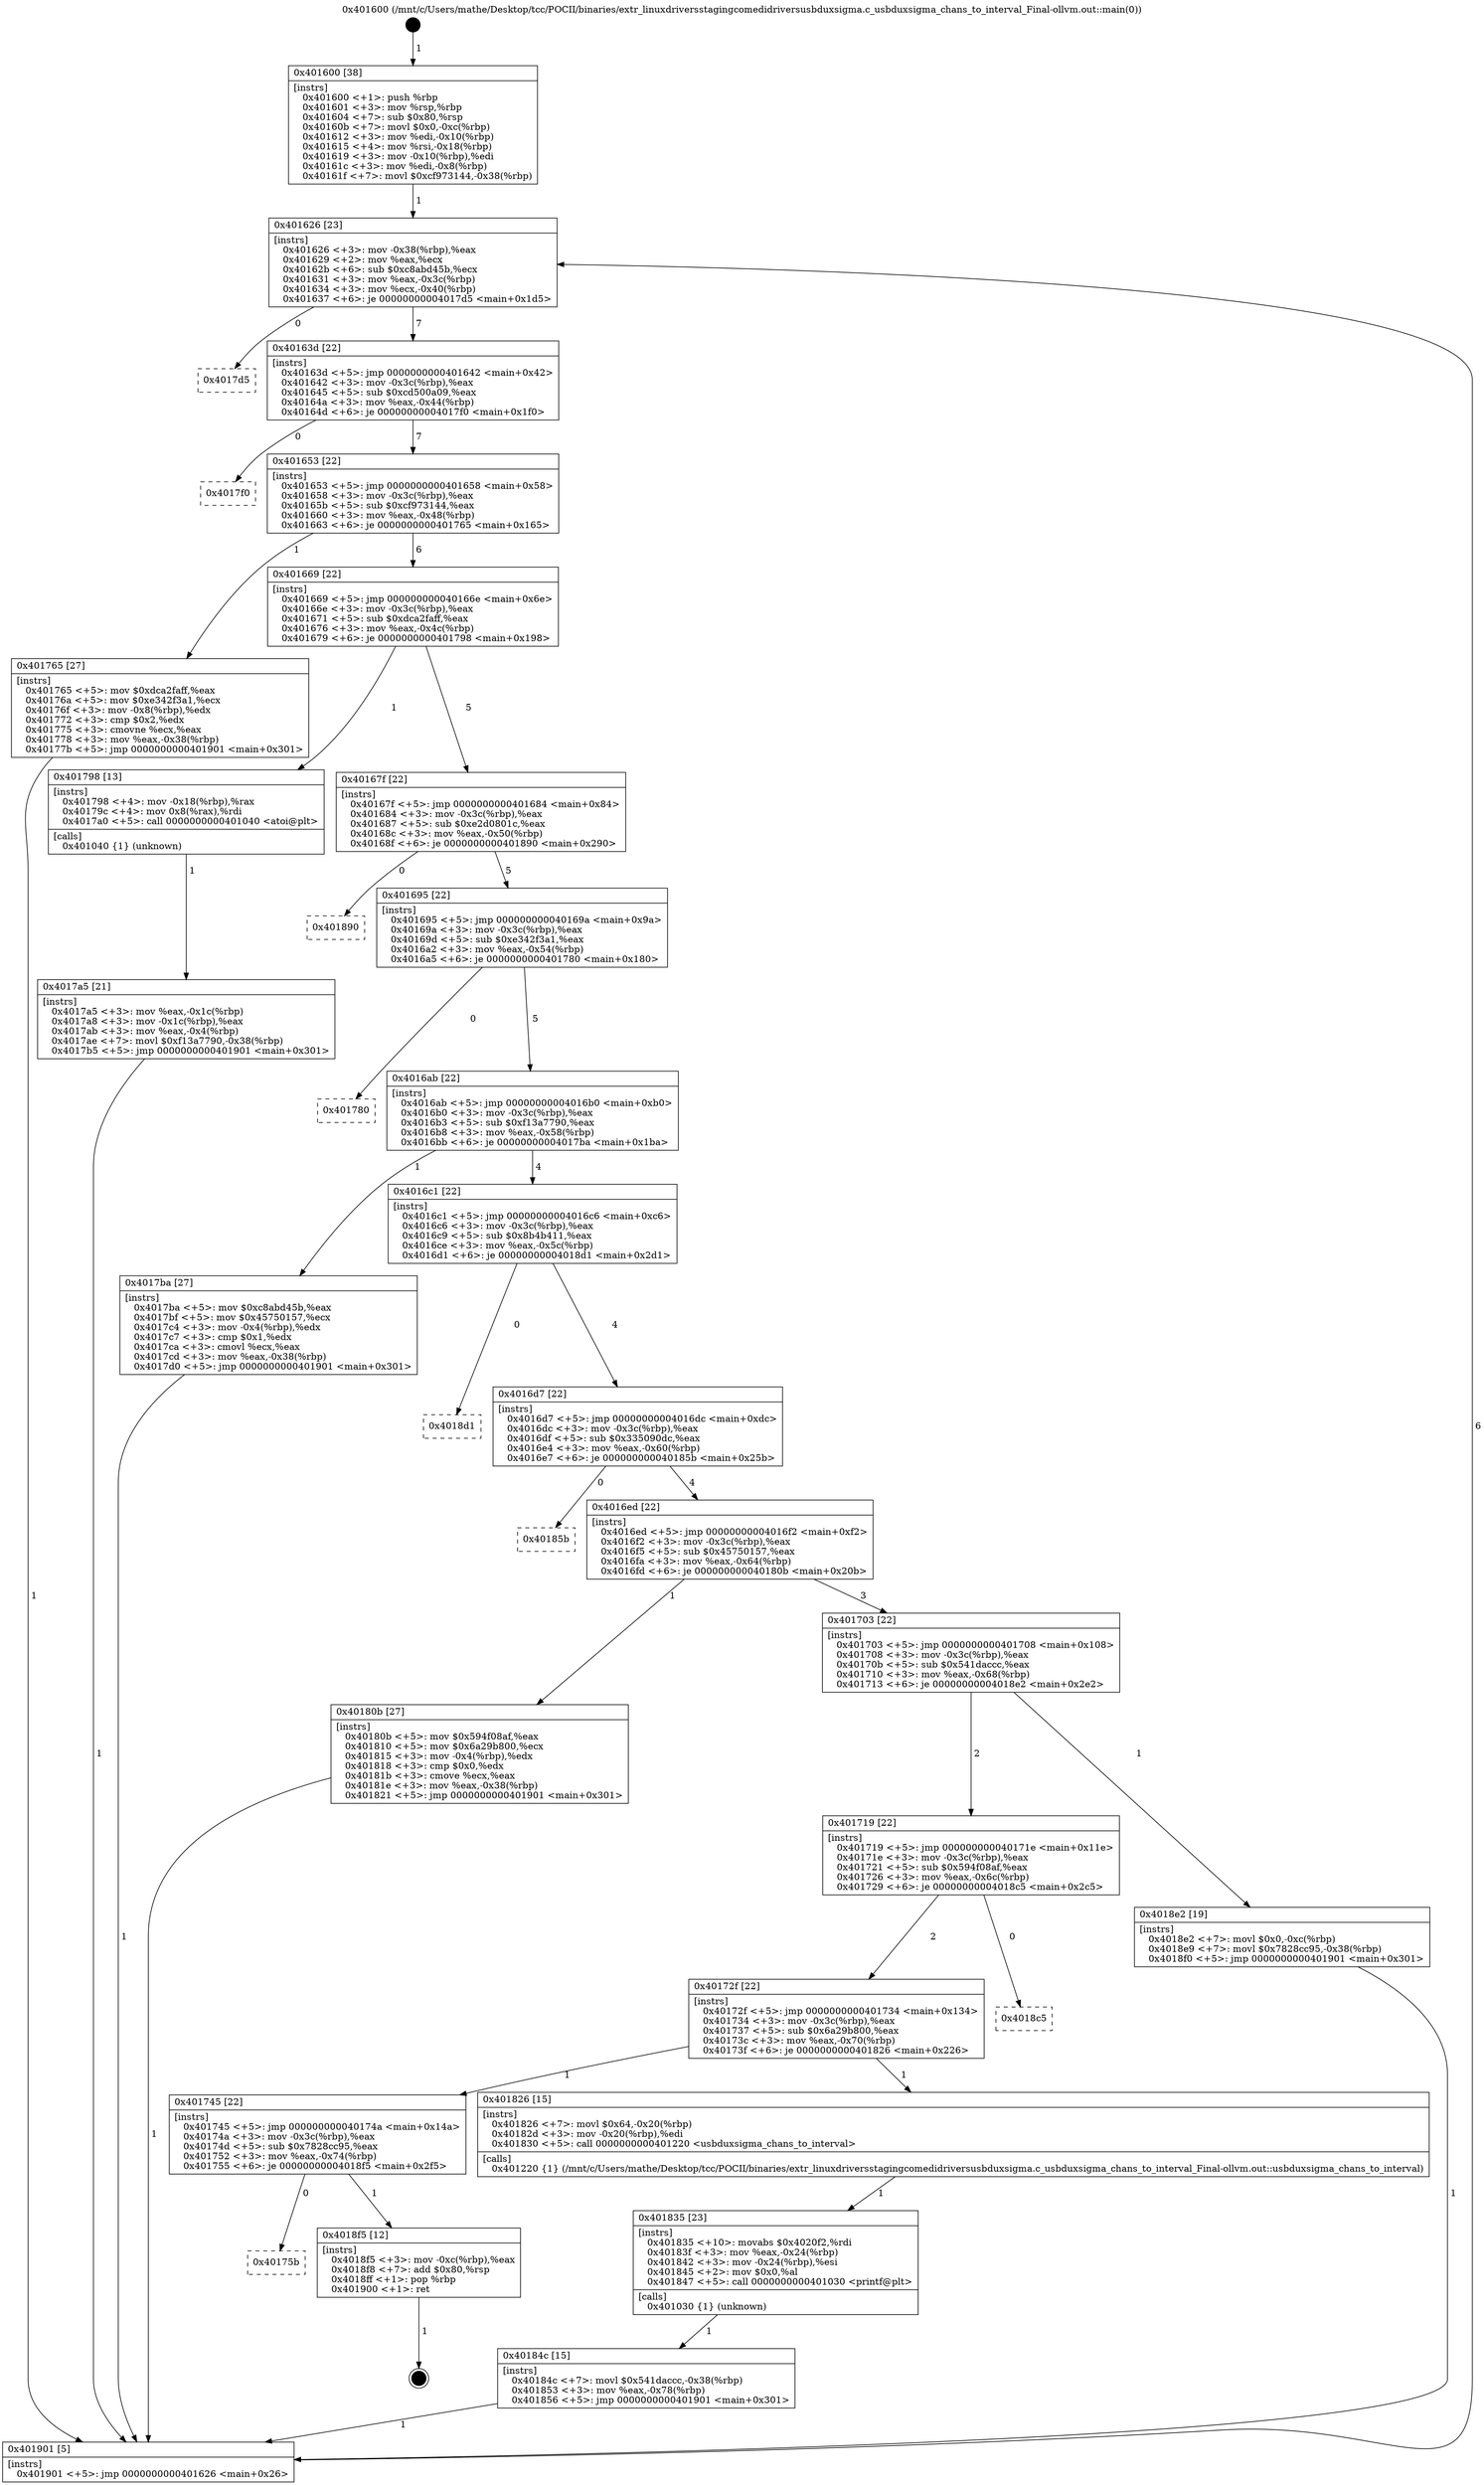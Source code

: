 digraph "0x401600" {
  label = "0x401600 (/mnt/c/Users/mathe/Desktop/tcc/POCII/binaries/extr_linuxdriversstagingcomedidriversusbduxsigma.c_usbduxsigma_chans_to_interval_Final-ollvm.out::main(0))"
  labelloc = "t"
  node[shape=record]

  Entry [label="",width=0.3,height=0.3,shape=circle,fillcolor=black,style=filled]
  "0x401626" [label="{
     0x401626 [23]\l
     | [instrs]\l
     &nbsp;&nbsp;0x401626 \<+3\>: mov -0x38(%rbp),%eax\l
     &nbsp;&nbsp;0x401629 \<+2\>: mov %eax,%ecx\l
     &nbsp;&nbsp;0x40162b \<+6\>: sub $0xc8abd45b,%ecx\l
     &nbsp;&nbsp;0x401631 \<+3\>: mov %eax,-0x3c(%rbp)\l
     &nbsp;&nbsp;0x401634 \<+3\>: mov %ecx,-0x40(%rbp)\l
     &nbsp;&nbsp;0x401637 \<+6\>: je 00000000004017d5 \<main+0x1d5\>\l
  }"]
  "0x4017d5" [label="{
     0x4017d5\l
  }", style=dashed]
  "0x40163d" [label="{
     0x40163d [22]\l
     | [instrs]\l
     &nbsp;&nbsp;0x40163d \<+5\>: jmp 0000000000401642 \<main+0x42\>\l
     &nbsp;&nbsp;0x401642 \<+3\>: mov -0x3c(%rbp),%eax\l
     &nbsp;&nbsp;0x401645 \<+5\>: sub $0xcd500a09,%eax\l
     &nbsp;&nbsp;0x40164a \<+3\>: mov %eax,-0x44(%rbp)\l
     &nbsp;&nbsp;0x40164d \<+6\>: je 00000000004017f0 \<main+0x1f0\>\l
  }"]
  Exit [label="",width=0.3,height=0.3,shape=circle,fillcolor=black,style=filled,peripheries=2]
  "0x4017f0" [label="{
     0x4017f0\l
  }", style=dashed]
  "0x401653" [label="{
     0x401653 [22]\l
     | [instrs]\l
     &nbsp;&nbsp;0x401653 \<+5\>: jmp 0000000000401658 \<main+0x58\>\l
     &nbsp;&nbsp;0x401658 \<+3\>: mov -0x3c(%rbp),%eax\l
     &nbsp;&nbsp;0x40165b \<+5\>: sub $0xcf973144,%eax\l
     &nbsp;&nbsp;0x401660 \<+3\>: mov %eax,-0x48(%rbp)\l
     &nbsp;&nbsp;0x401663 \<+6\>: je 0000000000401765 \<main+0x165\>\l
  }"]
  "0x40175b" [label="{
     0x40175b\l
  }", style=dashed]
  "0x401765" [label="{
     0x401765 [27]\l
     | [instrs]\l
     &nbsp;&nbsp;0x401765 \<+5\>: mov $0xdca2faff,%eax\l
     &nbsp;&nbsp;0x40176a \<+5\>: mov $0xe342f3a1,%ecx\l
     &nbsp;&nbsp;0x40176f \<+3\>: mov -0x8(%rbp),%edx\l
     &nbsp;&nbsp;0x401772 \<+3\>: cmp $0x2,%edx\l
     &nbsp;&nbsp;0x401775 \<+3\>: cmovne %ecx,%eax\l
     &nbsp;&nbsp;0x401778 \<+3\>: mov %eax,-0x38(%rbp)\l
     &nbsp;&nbsp;0x40177b \<+5\>: jmp 0000000000401901 \<main+0x301\>\l
  }"]
  "0x401669" [label="{
     0x401669 [22]\l
     | [instrs]\l
     &nbsp;&nbsp;0x401669 \<+5\>: jmp 000000000040166e \<main+0x6e\>\l
     &nbsp;&nbsp;0x40166e \<+3\>: mov -0x3c(%rbp),%eax\l
     &nbsp;&nbsp;0x401671 \<+5\>: sub $0xdca2faff,%eax\l
     &nbsp;&nbsp;0x401676 \<+3\>: mov %eax,-0x4c(%rbp)\l
     &nbsp;&nbsp;0x401679 \<+6\>: je 0000000000401798 \<main+0x198\>\l
  }"]
  "0x401901" [label="{
     0x401901 [5]\l
     | [instrs]\l
     &nbsp;&nbsp;0x401901 \<+5\>: jmp 0000000000401626 \<main+0x26\>\l
  }"]
  "0x401600" [label="{
     0x401600 [38]\l
     | [instrs]\l
     &nbsp;&nbsp;0x401600 \<+1\>: push %rbp\l
     &nbsp;&nbsp;0x401601 \<+3\>: mov %rsp,%rbp\l
     &nbsp;&nbsp;0x401604 \<+7\>: sub $0x80,%rsp\l
     &nbsp;&nbsp;0x40160b \<+7\>: movl $0x0,-0xc(%rbp)\l
     &nbsp;&nbsp;0x401612 \<+3\>: mov %edi,-0x10(%rbp)\l
     &nbsp;&nbsp;0x401615 \<+4\>: mov %rsi,-0x18(%rbp)\l
     &nbsp;&nbsp;0x401619 \<+3\>: mov -0x10(%rbp),%edi\l
     &nbsp;&nbsp;0x40161c \<+3\>: mov %edi,-0x8(%rbp)\l
     &nbsp;&nbsp;0x40161f \<+7\>: movl $0xcf973144,-0x38(%rbp)\l
  }"]
  "0x4018f5" [label="{
     0x4018f5 [12]\l
     | [instrs]\l
     &nbsp;&nbsp;0x4018f5 \<+3\>: mov -0xc(%rbp),%eax\l
     &nbsp;&nbsp;0x4018f8 \<+7\>: add $0x80,%rsp\l
     &nbsp;&nbsp;0x4018ff \<+1\>: pop %rbp\l
     &nbsp;&nbsp;0x401900 \<+1\>: ret\l
  }"]
  "0x401798" [label="{
     0x401798 [13]\l
     | [instrs]\l
     &nbsp;&nbsp;0x401798 \<+4\>: mov -0x18(%rbp),%rax\l
     &nbsp;&nbsp;0x40179c \<+4\>: mov 0x8(%rax),%rdi\l
     &nbsp;&nbsp;0x4017a0 \<+5\>: call 0000000000401040 \<atoi@plt\>\l
     | [calls]\l
     &nbsp;&nbsp;0x401040 \{1\} (unknown)\l
  }"]
  "0x40167f" [label="{
     0x40167f [22]\l
     | [instrs]\l
     &nbsp;&nbsp;0x40167f \<+5\>: jmp 0000000000401684 \<main+0x84\>\l
     &nbsp;&nbsp;0x401684 \<+3\>: mov -0x3c(%rbp),%eax\l
     &nbsp;&nbsp;0x401687 \<+5\>: sub $0xe2d0801c,%eax\l
     &nbsp;&nbsp;0x40168c \<+3\>: mov %eax,-0x50(%rbp)\l
     &nbsp;&nbsp;0x40168f \<+6\>: je 0000000000401890 \<main+0x290\>\l
  }"]
  "0x4017a5" [label="{
     0x4017a5 [21]\l
     | [instrs]\l
     &nbsp;&nbsp;0x4017a5 \<+3\>: mov %eax,-0x1c(%rbp)\l
     &nbsp;&nbsp;0x4017a8 \<+3\>: mov -0x1c(%rbp),%eax\l
     &nbsp;&nbsp;0x4017ab \<+3\>: mov %eax,-0x4(%rbp)\l
     &nbsp;&nbsp;0x4017ae \<+7\>: movl $0xf13a7790,-0x38(%rbp)\l
     &nbsp;&nbsp;0x4017b5 \<+5\>: jmp 0000000000401901 \<main+0x301\>\l
  }"]
  "0x40184c" [label="{
     0x40184c [15]\l
     | [instrs]\l
     &nbsp;&nbsp;0x40184c \<+7\>: movl $0x541daccc,-0x38(%rbp)\l
     &nbsp;&nbsp;0x401853 \<+3\>: mov %eax,-0x78(%rbp)\l
     &nbsp;&nbsp;0x401856 \<+5\>: jmp 0000000000401901 \<main+0x301\>\l
  }"]
  "0x401890" [label="{
     0x401890\l
  }", style=dashed]
  "0x401695" [label="{
     0x401695 [22]\l
     | [instrs]\l
     &nbsp;&nbsp;0x401695 \<+5\>: jmp 000000000040169a \<main+0x9a\>\l
     &nbsp;&nbsp;0x40169a \<+3\>: mov -0x3c(%rbp),%eax\l
     &nbsp;&nbsp;0x40169d \<+5\>: sub $0xe342f3a1,%eax\l
     &nbsp;&nbsp;0x4016a2 \<+3\>: mov %eax,-0x54(%rbp)\l
     &nbsp;&nbsp;0x4016a5 \<+6\>: je 0000000000401780 \<main+0x180\>\l
  }"]
  "0x401835" [label="{
     0x401835 [23]\l
     | [instrs]\l
     &nbsp;&nbsp;0x401835 \<+10\>: movabs $0x4020f2,%rdi\l
     &nbsp;&nbsp;0x40183f \<+3\>: mov %eax,-0x24(%rbp)\l
     &nbsp;&nbsp;0x401842 \<+3\>: mov -0x24(%rbp),%esi\l
     &nbsp;&nbsp;0x401845 \<+2\>: mov $0x0,%al\l
     &nbsp;&nbsp;0x401847 \<+5\>: call 0000000000401030 \<printf@plt\>\l
     | [calls]\l
     &nbsp;&nbsp;0x401030 \{1\} (unknown)\l
  }"]
  "0x401780" [label="{
     0x401780\l
  }", style=dashed]
  "0x4016ab" [label="{
     0x4016ab [22]\l
     | [instrs]\l
     &nbsp;&nbsp;0x4016ab \<+5\>: jmp 00000000004016b0 \<main+0xb0\>\l
     &nbsp;&nbsp;0x4016b0 \<+3\>: mov -0x3c(%rbp),%eax\l
     &nbsp;&nbsp;0x4016b3 \<+5\>: sub $0xf13a7790,%eax\l
     &nbsp;&nbsp;0x4016b8 \<+3\>: mov %eax,-0x58(%rbp)\l
     &nbsp;&nbsp;0x4016bb \<+6\>: je 00000000004017ba \<main+0x1ba\>\l
  }"]
  "0x401745" [label="{
     0x401745 [22]\l
     | [instrs]\l
     &nbsp;&nbsp;0x401745 \<+5\>: jmp 000000000040174a \<main+0x14a\>\l
     &nbsp;&nbsp;0x40174a \<+3\>: mov -0x3c(%rbp),%eax\l
     &nbsp;&nbsp;0x40174d \<+5\>: sub $0x7828cc95,%eax\l
     &nbsp;&nbsp;0x401752 \<+3\>: mov %eax,-0x74(%rbp)\l
     &nbsp;&nbsp;0x401755 \<+6\>: je 00000000004018f5 \<main+0x2f5\>\l
  }"]
  "0x4017ba" [label="{
     0x4017ba [27]\l
     | [instrs]\l
     &nbsp;&nbsp;0x4017ba \<+5\>: mov $0xc8abd45b,%eax\l
     &nbsp;&nbsp;0x4017bf \<+5\>: mov $0x45750157,%ecx\l
     &nbsp;&nbsp;0x4017c4 \<+3\>: mov -0x4(%rbp),%edx\l
     &nbsp;&nbsp;0x4017c7 \<+3\>: cmp $0x1,%edx\l
     &nbsp;&nbsp;0x4017ca \<+3\>: cmovl %ecx,%eax\l
     &nbsp;&nbsp;0x4017cd \<+3\>: mov %eax,-0x38(%rbp)\l
     &nbsp;&nbsp;0x4017d0 \<+5\>: jmp 0000000000401901 \<main+0x301\>\l
  }"]
  "0x4016c1" [label="{
     0x4016c1 [22]\l
     | [instrs]\l
     &nbsp;&nbsp;0x4016c1 \<+5\>: jmp 00000000004016c6 \<main+0xc6\>\l
     &nbsp;&nbsp;0x4016c6 \<+3\>: mov -0x3c(%rbp),%eax\l
     &nbsp;&nbsp;0x4016c9 \<+5\>: sub $0x8b4b411,%eax\l
     &nbsp;&nbsp;0x4016ce \<+3\>: mov %eax,-0x5c(%rbp)\l
     &nbsp;&nbsp;0x4016d1 \<+6\>: je 00000000004018d1 \<main+0x2d1\>\l
  }"]
  "0x401826" [label="{
     0x401826 [15]\l
     | [instrs]\l
     &nbsp;&nbsp;0x401826 \<+7\>: movl $0x64,-0x20(%rbp)\l
     &nbsp;&nbsp;0x40182d \<+3\>: mov -0x20(%rbp),%edi\l
     &nbsp;&nbsp;0x401830 \<+5\>: call 0000000000401220 \<usbduxsigma_chans_to_interval\>\l
     | [calls]\l
     &nbsp;&nbsp;0x401220 \{1\} (/mnt/c/Users/mathe/Desktop/tcc/POCII/binaries/extr_linuxdriversstagingcomedidriversusbduxsigma.c_usbduxsigma_chans_to_interval_Final-ollvm.out::usbduxsigma_chans_to_interval)\l
  }"]
  "0x4018d1" [label="{
     0x4018d1\l
  }", style=dashed]
  "0x4016d7" [label="{
     0x4016d7 [22]\l
     | [instrs]\l
     &nbsp;&nbsp;0x4016d7 \<+5\>: jmp 00000000004016dc \<main+0xdc\>\l
     &nbsp;&nbsp;0x4016dc \<+3\>: mov -0x3c(%rbp),%eax\l
     &nbsp;&nbsp;0x4016df \<+5\>: sub $0x335090dc,%eax\l
     &nbsp;&nbsp;0x4016e4 \<+3\>: mov %eax,-0x60(%rbp)\l
     &nbsp;&nbsp;0x4016e7 \<+6\>: je 000000000040185b \<main+0x25b\>\l
  }"]
  "0x40172f" [label="{
     0x40172f [22]\l
     | [instrs]\l
     &nbsp;&nbsp;0x40172f \<+5\>: jmp 0000000000401734 \<main+0x134\>\l
     &nbsp;&nbsp;0x401734 \<+3\>: mov -0x3c(%rbp),%eax\l
     &nbsp;&nbsp;0x401737 \<+5\>: sub $0x6a29b800,%eax\l
     &nbsp;&nbsp;0x40173c \<+3\>: mov %eax,-0x70(%rbp)\l
     &nbsp;&nbsp;0x40173f \<+6\>: je 0000000000401826 \<main+0x226\>\l
  }"]
  "0x40185b" [label="{
     0x40185b\l
  }", style=dashed]
  "0x4016ed" [label="{
     0x4016ed [22]\l
     | [instrs]\l
     &nbsp;&nbsp;0x4016ed \<+5\>: jmp 00000000004016f2 \<main+0xf2\>\l
     &nbsp;&nbsp;0x4016f2 \<+3\>: mov -0x3c(%rbp),%eax\l
     &nbsp;&nbsp;0x4016f5 \<+5\>: sub $0x45750157,%eax\l
     &nbsp;&nbsp;0x4016fa \<+3\>: mov %eax,-0x64(%rbp)\l
     &nbsp;&nbsp;0x4016fd \<+6\>: je 000000000040180b \<main+0x20b\>\l
  }"]
  "0x4018c5" [label="{
     0x4018c5\l
  }", style=dashed]
  "0x40180b" [label="{
     0x40180b [27]\l
     | [instrs]\l
     &nbsp;&nbsp;0x40180b \<+5\>: mov $0x594f08af,%eax\l
     &nbsp;&nbsp;0x401810 \<+5\>: mov $0x6a29b800,%ecx\l
     &nbsp;&nbsp;0x401815 \<+3\>: mov -0x4(%rbp),%edx\l
     &nbsp;&nbsp;0x401818 \<+3\>: cmp $0x0,%edx\l
     &nbsp;&nbsp;0x40181b \<+3\>: cmove %ecx,%eax\l
     &nbsp;&nbsp;0x40181e \<+3\>: mov %eax,-0x38(%rbp)\l
     &nbsp;&nbsp;0x401821 \<+5\>: jmp 0000000000401901 \<main+0x301\>\l
  }"]
  "0x401703" [label="{
     0x401703 [22]\l
     | [instrs]\l
     &nbsp;&nbsp;0x401703 \<+5\>: jmp 0000000000401708 \<main+0x108\>\l
     &nbsp;&nbsp;0x401708 \<+3\>: mov -0x3c(%rbp),%eax\l
     &nbsp;&nbsp;0x40170b \<+5\>: sub $0x541daccc,%eax\l
     &nbsp;&nbsp;0x401710 \<+3\>: mov %eax,-0x68(%rbp)\l
     &nbsp;&nbsp;0x401713 \<+6\>: je 00000000004018e2 \<main+0x2e2\>\l
  }"]
  "0x401719" [label="{
     0x401719 [22]\l
     | [instrs]\l
     &nbsp;&nbsp;0x401719 \<+5\>: jmp 000000000040171e \<main+0x11e\>\l
     &nbsp;&nbsp;0x40171e \<+3\>: mov -0x3c(%rbp),%eax\l
     &nbsp;&nbsp;0x401721 \<+5\>: sub $0x594f08af,%eax\l
     &nbsp;&nbsp;0x401726 \<+3\>: mov %eax,-0x6c(%rbp)\l
     &nbsp;&nbsp;0x401729 \<+6\>: je 00000000004018c5 \<main+0x2c5\>\l
  }"]
  "0x4018e2" [label="{
     0x4018e2 [19]\l
     | [instrs]\l
     &nbsp;&nbsp;0x4018e2 \<+7\>: movl $0x0,-0xc(%rbp)\l
     &nbsp;&nbsp;0x4018e9 \<+7\>: movl $0x7828cc95,-0x38(%rbp)\l
     &nbsp;&nbsp;0x4018f0 \<+5\>: jmp 0000000000401901 \<main+0x301\>\l
  }"]
  Entry -> "0x401600" [label=" 1"]
  "0x401626" -> "0x4017d5" [label=" 0"]
  "0x401626" -> "0x40163d" [label=" 7"]
  "0x4018f5" -> Exit [label=" 1"]
  "0x40163d" -> "0x4017f0" [label=" 0"]
  "0x40163d" -> "0x401653" [label=" 7"]
  "0x401745" -> "0x40175b" [label=" 0"]
  "0x401653" -> "0x401765" [label=" 1"]
  "0x401653" -> "0x401669" [label=" 6"]
  "0x401765" -> "0x401901" [label=" 1"]
  "0x401600" -> "0x401626" [label=" 1"]
  "0x401901" -> "0x401626" [label=" 6"]
  "0x401745" -> "0x4018f5" [label=" 1"]
  "0x401669" -> "0x401798" [label=" 1"]
  "0x401669" -> "0x40167f" [label=" 5"]
  "0x401798" -> "0x4017a5" [label=" 1"]
  "0x4017a5" -> "0x401901" [label=" 1"]
  "0x4018e2" -> "0x401901" [label=" 1"]
  "0x40167f" -> "0x401890" [label=" 0"]
  "0x40167f" -> "0x401695" [label=" 5"]
  "0x40184c" -> "0x401901" [label=" 1"]
  "0x401695" -> "0x401780" [label=" 0"]
  "0x401695" -> "0x4016ab" [label=" 5"]
  "0x401835" -> "0x40184c" [label=" 1"]
  "0x4016ab" -> "0x4017ba" [label=" 1"]
  "0x4016ab" -> "0x4016c1" [label=" 4"]
  "0x4017ba" -> "0x401901" [label=" 1"]
  "0x401826" -> "0x401835" [label=" 1"]
  "0x4016c1" -> "0x4018d1" [label=" 0"]
  "0x4016c1" -> "0x4016d7" [label=" 4"]
  "0x40172f" -> "0x401745" [label=" 1"]
  "0x4016d7" -> "0x40185b" [label=" 0"]
  "0x4016d7" -> "0x4016ed" [label=" 4"]
  "0x40172f" -> "0x401826" [label=" 1"]
  "0x4016ed" -> "0x40180b" [label=" 1"]
  "0x4016ed" -> "0x401703" [label=" 3"]
  "0x40180b" -> "0x401901" [label=" 1"]
  "0x401719" -> "0x40172f" [label=" 2"]
  "0x401703" -> "0x4018e2" [label=" 1"]
  "0x401703" -> "0x401719" [label=" 2"]
  "0x401719" -> "0x4018c5" [label=" 0"]
}
